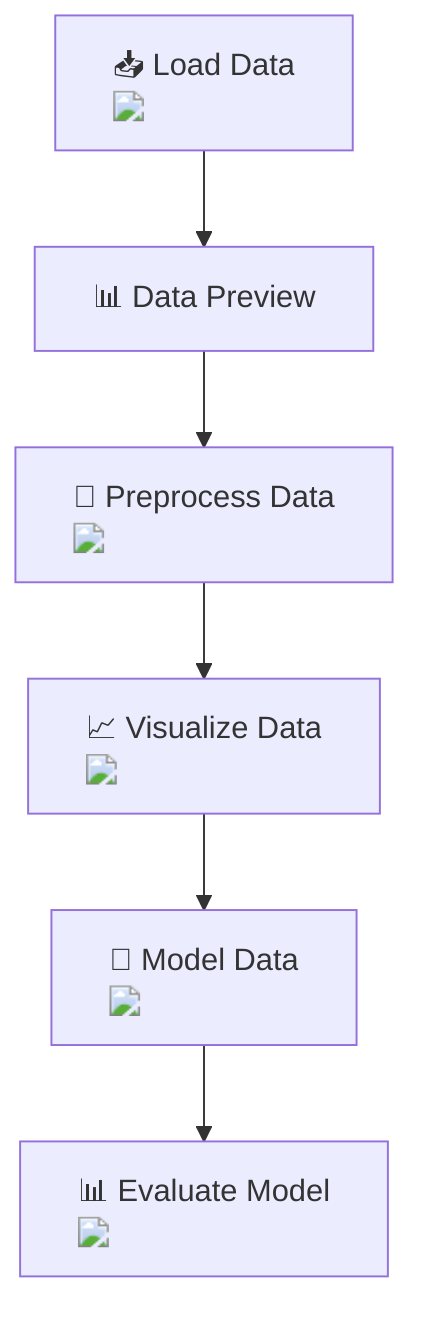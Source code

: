 flowchart TD
    A["📥 Load Data <img src='file.svg'/>"] --> B["📊 Data Preview"]
    B --> C["🧹 Preprocess Data <img src='column_split.svg'/>"]
    C --> D["📈 Visualize Data <img src='scatter_plot_template.svg'/>"]
    D --> E["🧠 Model Data <img src='brain.svg'/>"]
    E --> F["📊 Evaluate Model <img src='hist_template.svg'/>"]